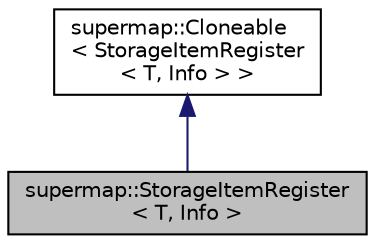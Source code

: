 digraph "supermap::StorageItemRegister&lt; T, Info &gt;"
{
 // LATEX_PDF_SIZE
  edge [fontname="Helvetica",fontsize="10",labelfontname="Helvetica",labelfontsize="10"];
  node [fontname="Helvetica",fontsize="10",shape=record];
  Node1 [label="supermap::StorageItemRegister\l\< T, Info \>",height=0.2,width=0.4,color="black", fillcolor="grey75", style="filled", fontcolor="black",tooltip="An abstract registrar of storage items, which aims to add new items to the storage."];
  Node2 -> Node1 [dir="back",color="midnightblue",fontsize="10",style="solid",fontname="Helvetica"];
  Node2 [label="supermap::Cloneable\l\< StorageItemRegister\l\< T, Info \> \>",height=0.2,width=0.4,color="black", fillcolor="white", style="filled",URL="$classsupermap_1_1Cloneable.html",tooltip=" "];
}
